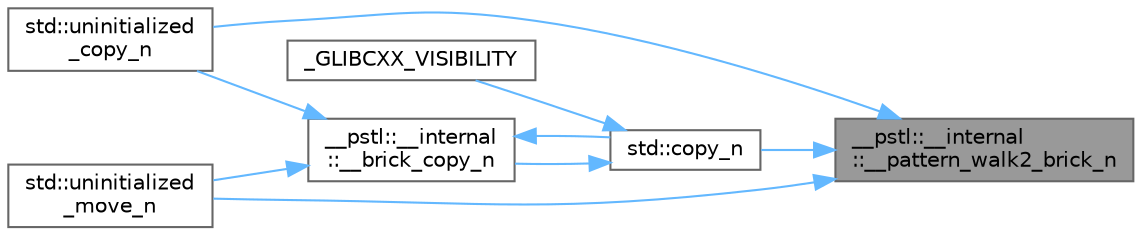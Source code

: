 digraph "__pstl::__internal::__pattern_walk2_brick_n"
{
 // LATEX_PDF_SIZE
  bgcolor="transparent";
  edge [fontname=Helvetica,fontsize=10,labelfontname=Helvetica,labelfontsize=10];
  node [fontname=Helvetica,fontsize=10,shape=box,height=0.2,width=0.4];
  rankdir="RL";
  Node1 [id="Node000001",label="__pstl::__internal\l::__pattern_walk2_brick_n",height=0.2,width=0.4,color="gray40", fillcolor="grey60", style="filled", fontcolor="black",tooltip=" "];
  Node1 -> Node2 [id="edge17_Node000001_Node000002",dir="back",color="steelblue1",style="solid",tooltip=" "];
  Node2 [id="Node000002",label="std::copy_n",height=0.2,width=0.4,color="grey40", fillcolor="white", style="filled",URL="$namespacestd.html#ad65e2656aa6e6ce70150b2dfa9669cde",tooltip=" "];
  Node2 -> Node3 [id="edge18_Node000002_Node000003",dir="back",color="steelblue1",style="solid",tooltip=" "];
  Node3 [id="Node000003",label="__pstl::__internal\l::__brick_copy_n",height=0.2,width=0.4,color="grey40", fillcolor="white", style="filled",URL="$namespace____pstl_1_1____internal.html#a1f4de244878be866aa77d89e4f80a941",tooltip=" "];
  Node3 -> Node2 [id="edge19_Node000003_Node000002",dir="back",color="steelblue1",style="solid",tooltip=" "];
  Node3 -> Node4 [id="edge20_Node000003_Node000004",dir="back",color="steelblue1",style="solid",tooltip=" "];
  Node4 [id="Node000004",label="std::uninitialized\l_copy_n",height=0.2,width=0.4,color="grey40", fillcolor="white", style="filled",URL="$namespacestd.html#a05e4bc318c0d5f2efb68a9ea6c55739b",tooltip=" "];
  Node3 -> Node5 [id="edge21_Node000003_Node000005",dir="back",color="steelblue1",style="solid",tooltip=" "];
  Node5 [id="Node000005",label="std::uninitialized\l_move_n",height=0.2,width=0.4,color="grey40", fillcolor="white", style="filled",URL="$namespacestd.html#ab613a9e189675f990f49fa9de211d509",tooltip=" "];
  Node2 -> Node6 [id="edge22_Node000002_Node000006",dir="back",color="steelblue1",style="solid",tooltip=" "];
  Node6 [id="Node000006",label="_GLIBCXX_VISIBILITY",height=0.2,width=0.4,color="grey40", fillcolor="white", style="filled",URL="$group__sorting__algorithms.html#ga544d74b2d5d0dd2197f5fd6f02691de0",tooltip=" "];
  Node1 -> Node4 [id="edge23_Node000001_Node000004",dir="back",color="steelblue1",style="solid",tooltip=" "];
  Node1 -> Node5 [id="edge24_Node000001_Node000005",dir="back",color="steelblue1",style="solid",tooltip=" "];
}
